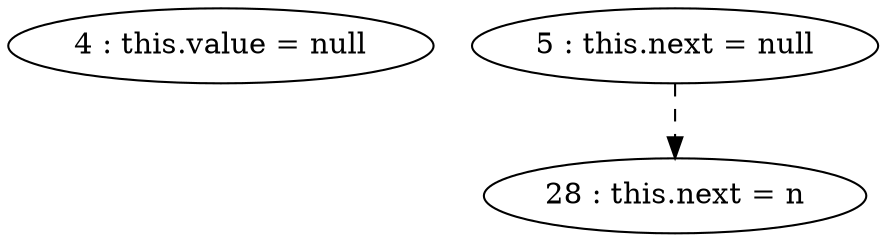 digraph G {
"4 : this.value = null"
"5 : this.next = null"
"5 : this.next = null" -> "28 : this.next = n" [style=dashed]
"28 : this.next = n"
}